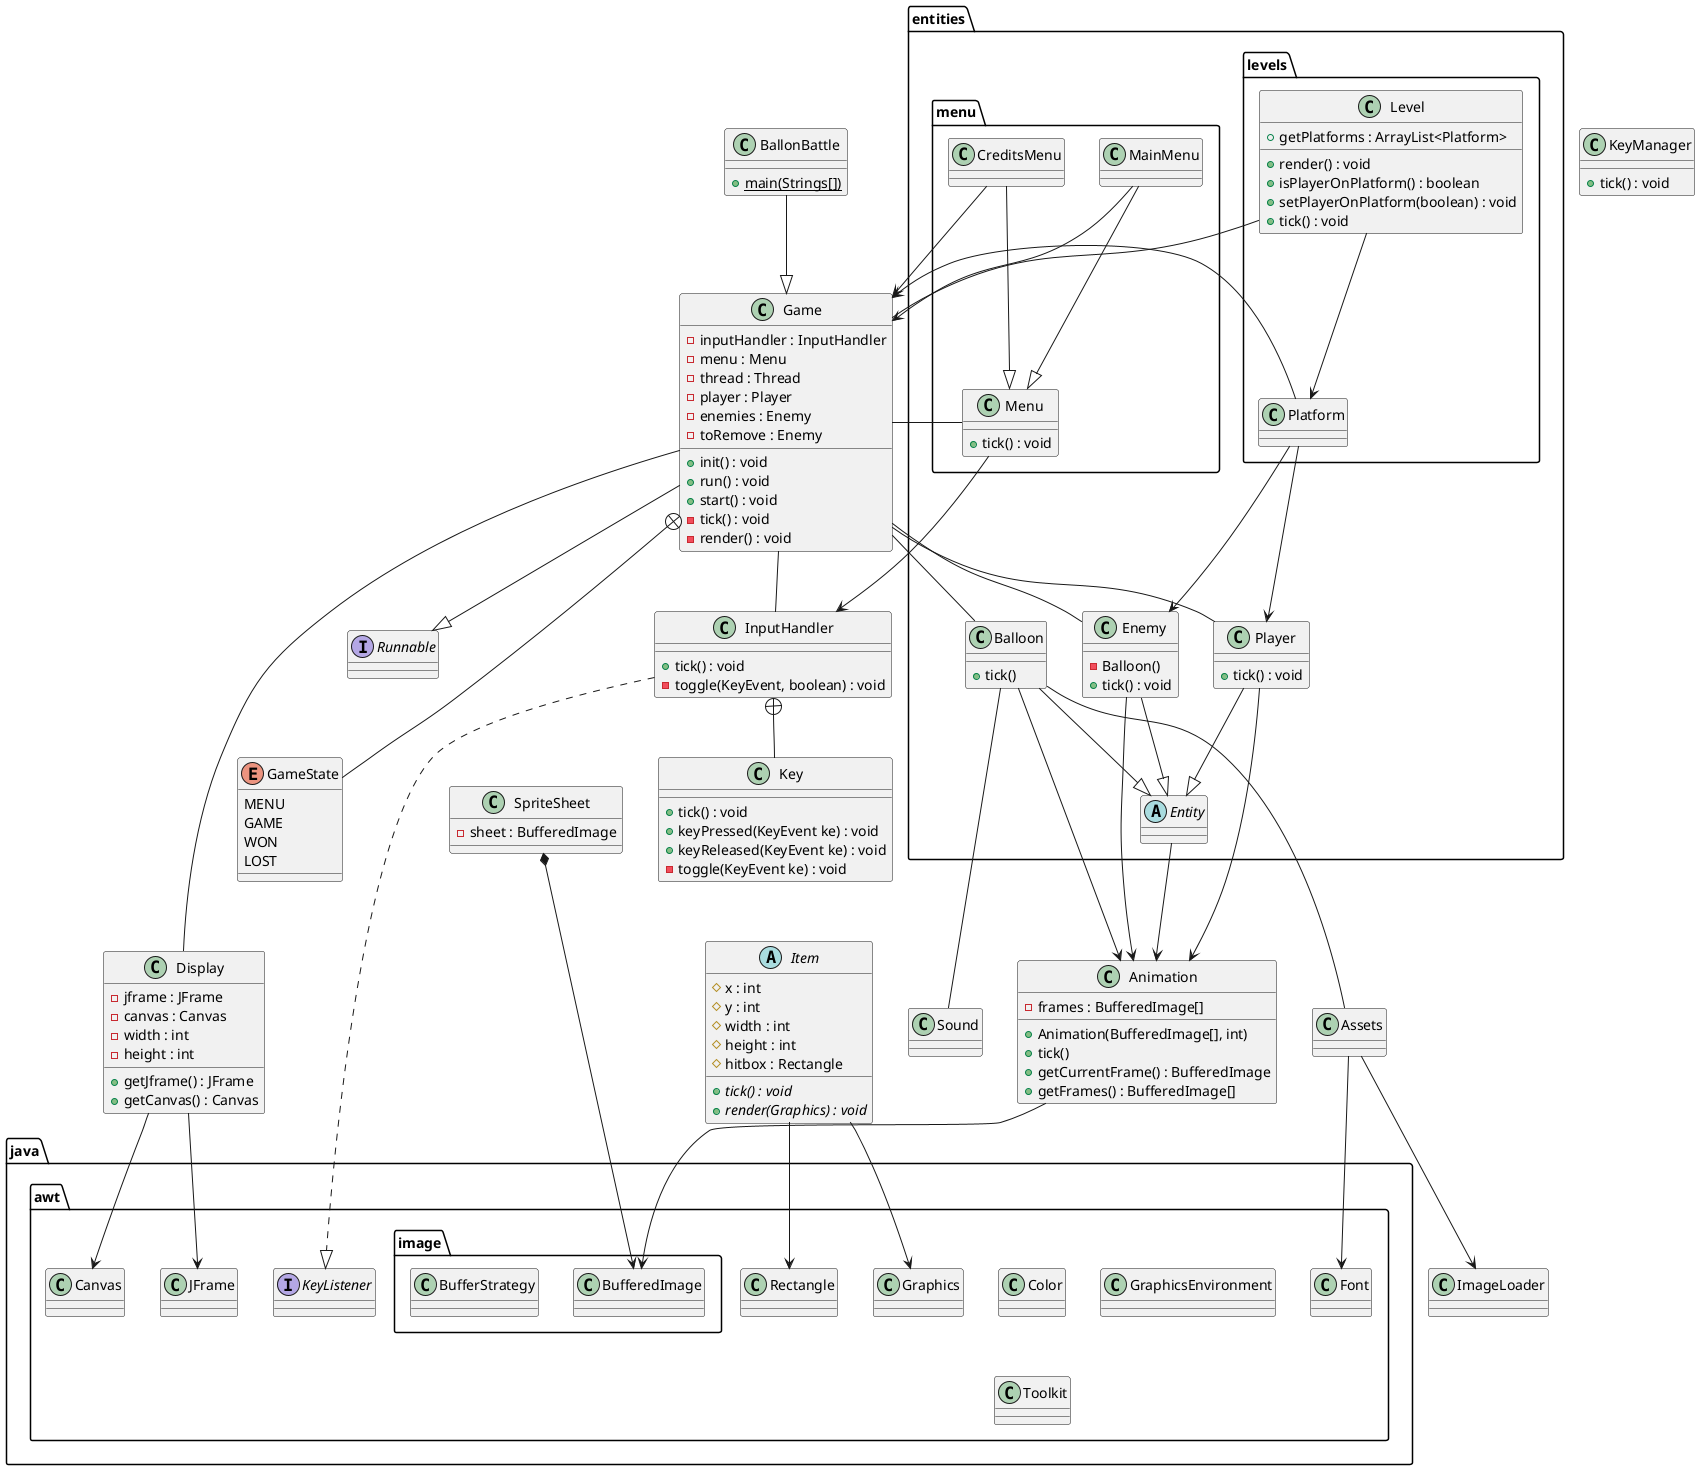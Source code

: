 @startuml
'https://plantuml.com/class-diagram

class Animation {
-frames : BufferedImage[]
+Animation(BufferedImage[], int)
+tick()
+getCurrentFrame() : BufferedImage
+getFrames() : BufferedImage[]
}

class Assets {}

class BallonBattle {
{static}+main(Strings[])
}

class Display {
- jframe : JFrame
- canvas : Canvas
- width : int
- height : int

+getJframe() : JFrame
+getCanvas() : Canvas

}

class Game {
+ init() : void
+ run() : void
+ start() : void
-tick() : void
-render() : void
-inputHandler : InputHandler
-menu : Menu
-thread : Thread
-player : Player
-enemies : Enemy
-toRemove : Enemy
}

enum GameState {
MENU
GAME
WON
LOST
}

interface Runnable {}

class ImageLoader {}

class InputHandler {
+tick() : void
- toggle(KeyEvent, boolean) : void
}

class Key {
+tick() : void
+keyPressed(KeyEvent ke) : void
+keyReleased(KeyEvent ke) : void
-toggle(KeyEvent ke) : void

}


abstract Item {
	# x : int
	# y : int
	# width : int
	# height : int
   	# hitbox : Rectangle
    {abstract} + tick() : void
    {abstract} + render(Graphics) : void
}

package java.awt {
    interface KeyListener {}
}


class KeyManager {
+ tick() : void
}

class Sound {}

class SpriteSheet {
-sheet : BufferedImage
}


package entities {

    class Balloon {
    +tick()
    }




    class Enemy {
        - Balloon()
        + tick() : void
    }



    abstract Entity {}





    class Player {
        + tick() : void
    }

    package levels {
        class Level {
        + render() : void
        + getPlatforms : ArrayList<Platform>
        + isPlayerOnPlatform() : boolean
        + setPlayerOnPlatform(boolean) : void
        + tick() : void
        }
        class Platform {}
    }

    package menu {
        class CreditsMenu {}
        class MainMenu {}
        class Menu {
        +tick() : void
        }
    }

package java.awt {
    class Canvas
    class Color
    class Font
    class Graphics
    class GraphicsEnvironment
    class Rectangle
    class Toolkit

    class JFrame


    package image {
        class BufferedImage
        class BufferStrategy
    }
}
BallonBattle --|> Game
Balloon --|> Entity

Enemy --|> Entity
Game --|> Runnable

Player --|> Entity
Player --> Animation

Balloon --- Assets
Balloon --- Game
Balloon --- Sound
Balloon --> Animation

Display --> JFrame
Display --> Canvas

Assets --> Font
Assets --> ImageLoader

Item --> Rectangle
Item --> Graphics
InputHandler +-- Key

Entity --> Animation

Enemy --> Animation


Game -- Enemy
Game -- Player
Game -- Display
Game --- Menu
Game -- InputHandler
Game +--- GameState


Game -- Level
Game <-- Platform

Level --> Platform

Platform --> Player
Platform --> Enemy

CreditsMenu --|> Menu
CreditsMenu --> Game

InputHandler ..|> KeyListener

MainMenu --|> Menu
MainMenu --> Game

Menu --> InputHandler

Animation --> BufferedImage
SpriteSheet *---> BufferedImage

@enduml